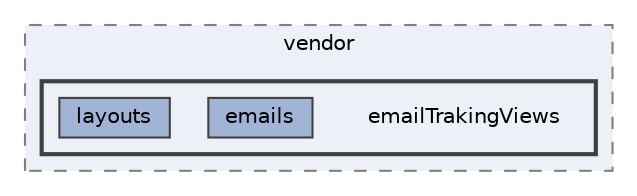 digraph "resources/views/vendor/emailTrakingViews"
{
 // LATEX_PDF_SIZE
  bgcolor="transparent";
  edge [fontname=Helvetica,fontsize=10,labelfontname=Helvetica,labelfontsize=10];
  node [fontname=Helvetica,fontsize=10,shape=box,height=0.2,width=0.4];
  compound=true
  subgraph clusterdir_4346cca4d17b037bb58ef1ad9c13c3bc {
    graph [ bgcolor="#edf0f7", pencolor="grey50", label="vendor", fontname=Helvetica,fontsize=10 style="filled,dashed", URL="dir_4346cca4d17b037bb58ef1ad9c13c3bc.html",tooltip=""]
  subgraph clusterdir_95a3afad27e242d5aa61b44c6369b2c5 {
    graph [ bgcolor="#edf0f7", pencolor="grey25", label="", fontname=Helvetica,fontsize=10 style="filled,bold", URL="dir_95a3afad27e242d5aa61b44c6369b2c5.html",tooltip=""]
    dir_95a3afad27e242d5aa61b44c6369b2c5 [shape=plaintext, label="emailTrakingViews"];
  dir_b9ec6643e5ca543feb92287da41cd5e5 [label="emails", fillcolor="#a2b4d6", color="grey25", style="filled", URL="dir_b9ec6643e5ca543feb92287da41cd5e5.html",tooltip=""];
  dir_dc7e9c622ecee1af8de7ca7a61b1a120 [label="layouts", fillcolor="#a2b4d6", color="grey25", style="filled", URL="dir_dc7e9c622ecee1af8de7ca7a61b1a120.html",tooltip=""];
  }
  }
}
